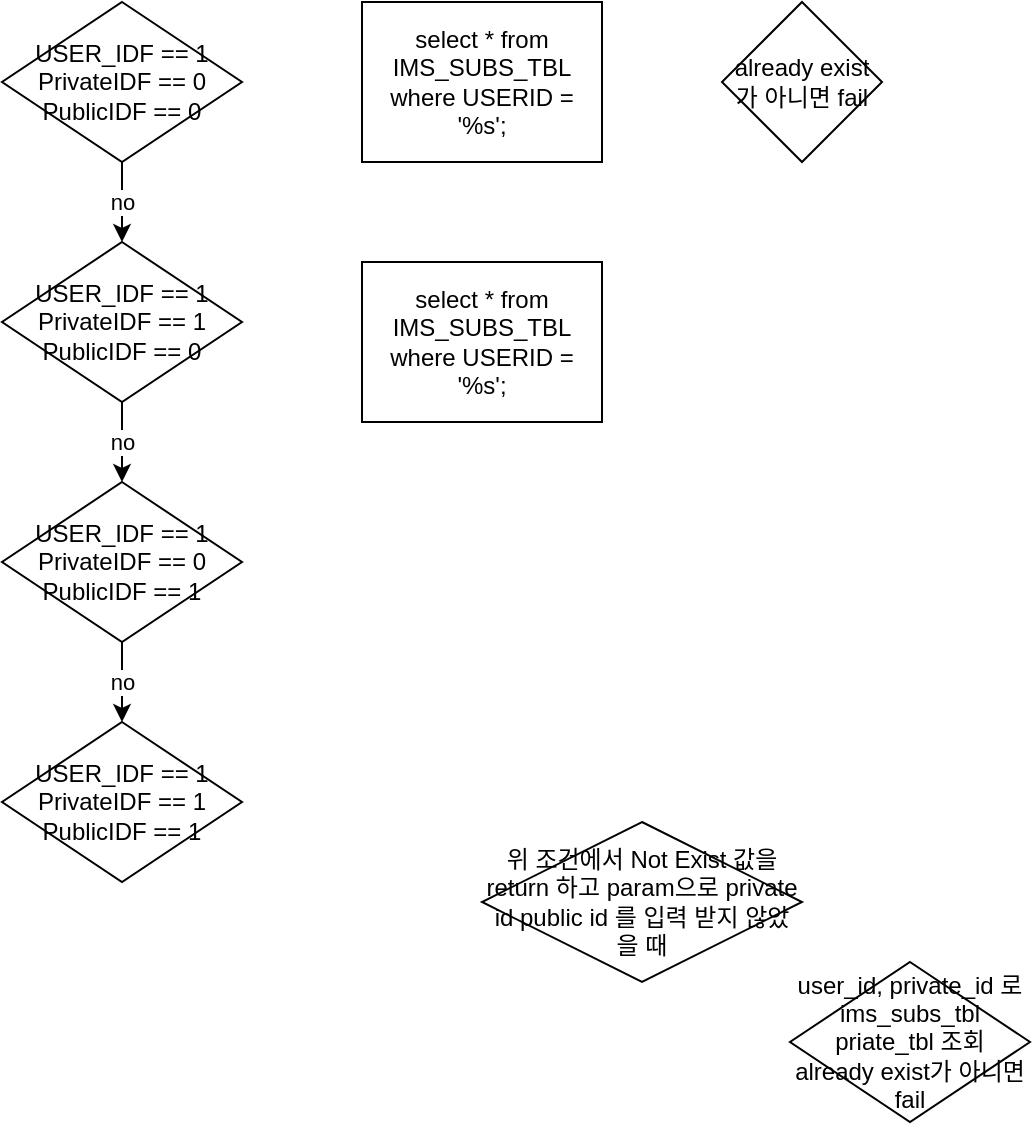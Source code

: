 <mxfile version="27.0.4">
  <diagram name="페이지-1" id="6sfO0u3p30ulnD89UriR">
    <mxGraphModel dx="1426" dy="743" grid="1" gridSize="10" guides="1" tooltips="1" connect="1" arrows="1" fold="1" page="1" pageScale="1" pageWidth="827" pageHeight="1169" math="0" shadow="0">
      <root>
        <mxCell id="0" />
        <mxCell id="1" parent="0" />
        <mxCell id="8ki2eHqFHTEiISN-BCEP-15" value="no" style="edgeStyle=orthogonalEdgeStyle;rounded=0;orthogonalLoop=1;jettySize=auto;html=1;exitX=0.5;exitY=1;exitDx=0;exitDy=0;entryX=0.5;entryY=0;entryDx=0;entryDy=0;" edge="1" parent="1" source="8ki2eHqFHTEiISN-BCEP-4" target="8ki2eHqFHTEiISN-BCEP-5">
          <mxGeometry relative="1" as="geometry" />
        </mxCell>
        <mxCell id="8ki2eHqFHTEiISN-BCEP-4" value="USER_IDF == 1&lt;div&gt;PrivateIDF == 0&lt;/div&gt;&lt;div&gt;PublicIDF == 0&lt;/div&gt;" style="rhombus;whiteSpace=wrap;html=1;" vertex="1" parent="1">
          <mxGeometry x="40" y="40" width="120" height="80" as="geometry" />
        </mxCell>
        <mxCell id="8ki2eHqFHTEiISN-BCEP-17" value="no" style="edgeStyle=orthogonalEdgeStyle;rounded=0;orthogonalLoop=1;jettySize=auto;html=1;exitX=0.5;exitY=1;exitDx=0;exitDy=0;entryX=0.5;entryY=0;entryDx=0;entryDy=0;" edge="1" parent="1" source="8ki2eHqFHTEiISN-BCEP-5" target="8ki2eHqFHTEiISN-BCEP-6">
          <mxGeometry relative="1" as="geometry" />
        </mxCell>
        <mxCell id="8ki2eHqFHTEiISN-BCEP-5" value="USER_IDF == 1&lt;div&gt;PrivateIDF == 1&lt;/div&gt;&lt;div&gt;PublicIDF == 0&lt;/div&gt;" style="rhombus;whiteSpace=wrap;html=1;" vertex="1" parent="1">
          <mxGeometry x="40" y="160" width="120" height="80" as="geometry" />
        </mxCell>
        <mxCell id="8ki2eHqFHTEiISN-BCEP-18" value="no" style="edgeStyle=orthogonalEdgeStyle;rounded=0;orthogonalLoop=1;jettySize=auto;html=1;exitX=0.5;exitY=1;exitDx=0;exitDy=0;entryX=0.5;entryY=0;entryDx=0;entryDy=0;" edge="1" parent="1" source="8ki2eHqFHTEiISN-BCEP-6" target="8ki2eHqFHTEiISN-BCEP-8">
          <mxGeometry relative="1" as="geometry" />
        </mxCell>
        <mxCell id="8ki2eHqFHTEiISN-BCEP-6" value="USER_IDF == 1&lt;div&gt;PrivateIDF == 0&lt;/div&gt;&lt;div&gt;PublicIDF == 1&lt;/div&gt;" style="rhombus;whiteSpace=wrap;html=1;" vertex="1" parent="1">
          <mxGeometry x="40" y="280" width="120" height="80" as="geometry" />
        </mxCell>
        <mxCell id="8ki2eHqFHTEiISN-BCEP-8" value="USER_IDF == 1&lt;div&gt;PrivateIDF == 1&lt;/div&gt;&lt;div&gt;PublicIDF == 1&lt;/div&gt;" style="rhombus;whiteSpace=wrap;html=1;" vertex="1" parent="1">
          <mxGeometry x="40" y="400" width="120" height="80" as="geometry" />
        </mxCell>
        <mxCell id="8ki2eHqFHTEiISN-BCEP-9" value="select * from IMS_SUBS_TBL where USERID = &#39;%s&#39;;" style="rounded=0;whiteSpace=wrap;html=1;" vertex="1" parent="1">
          <mxGeometry x="220" y="40" width="120" height="80" as="geometry" />
        </mxCell>
        <mxCell id="8ki2eHqFHTEiISN-BCEP-10" value="select * from IMS_SUBS_TBL where USERID = &#39;%s&#39;;" style="rounded=0;whiteSpace=wrap;html=1;" vertex="1" parent="1">
          <mxGeometry x="220" y="170" width="120" height="80" as="geometry" />
        </mxCell>
        <mxCell id="8ki2eHqFHTEiISN-BCEP-12" value="already exist가 아니면 fail" style="rhombus;whiteSpace=wrap;html=1;" vertex="1" parent="1">
          <mxGeometry x="400" y="40" width="80" height="80" as="geometry" />
        </mxCell>
        <mxCell id="8ki2eHqFHTEiISN-BCEP-13" value="user_id, private_id 로&lt;div&gt;ims_subs_tbl&lt;/div&gt;&lt;div&gt;priate_tbl 조회&lt;/div&gt;&lt;div&gt;&lt;span style=&quot;background-color: transparent; color: light-dark(rgb(0, 0, 0), rgb(255, 255, 255));&quot;&gt;already exist가 아니면 fail&lt;/span&gt;&lt;/div&gt;" style="rhombus;whiteSpace=wrap;html=1;" vertex="1" parent="1">
          <mxGeometry x="434" y="520" width="120" height="80" as="geometry" />
        </mxCell>
        <mxCell id="8ki2eHqFHTEiISN-BCEP-14" value="위 조건에서 Not Exist 값을 return 하고 param으로 private id public id 를 입력 받지 않았을 때" style="rhombus;whiteSpace=wrap;html=1;" vertex="1" parent="1">
          <mxGeometry x="280" y="450" width="160" height="80" as="geometry" />
        </mxCell>
      </root>
    </mxGraphModel>
  </diagram>
</mxfile>
